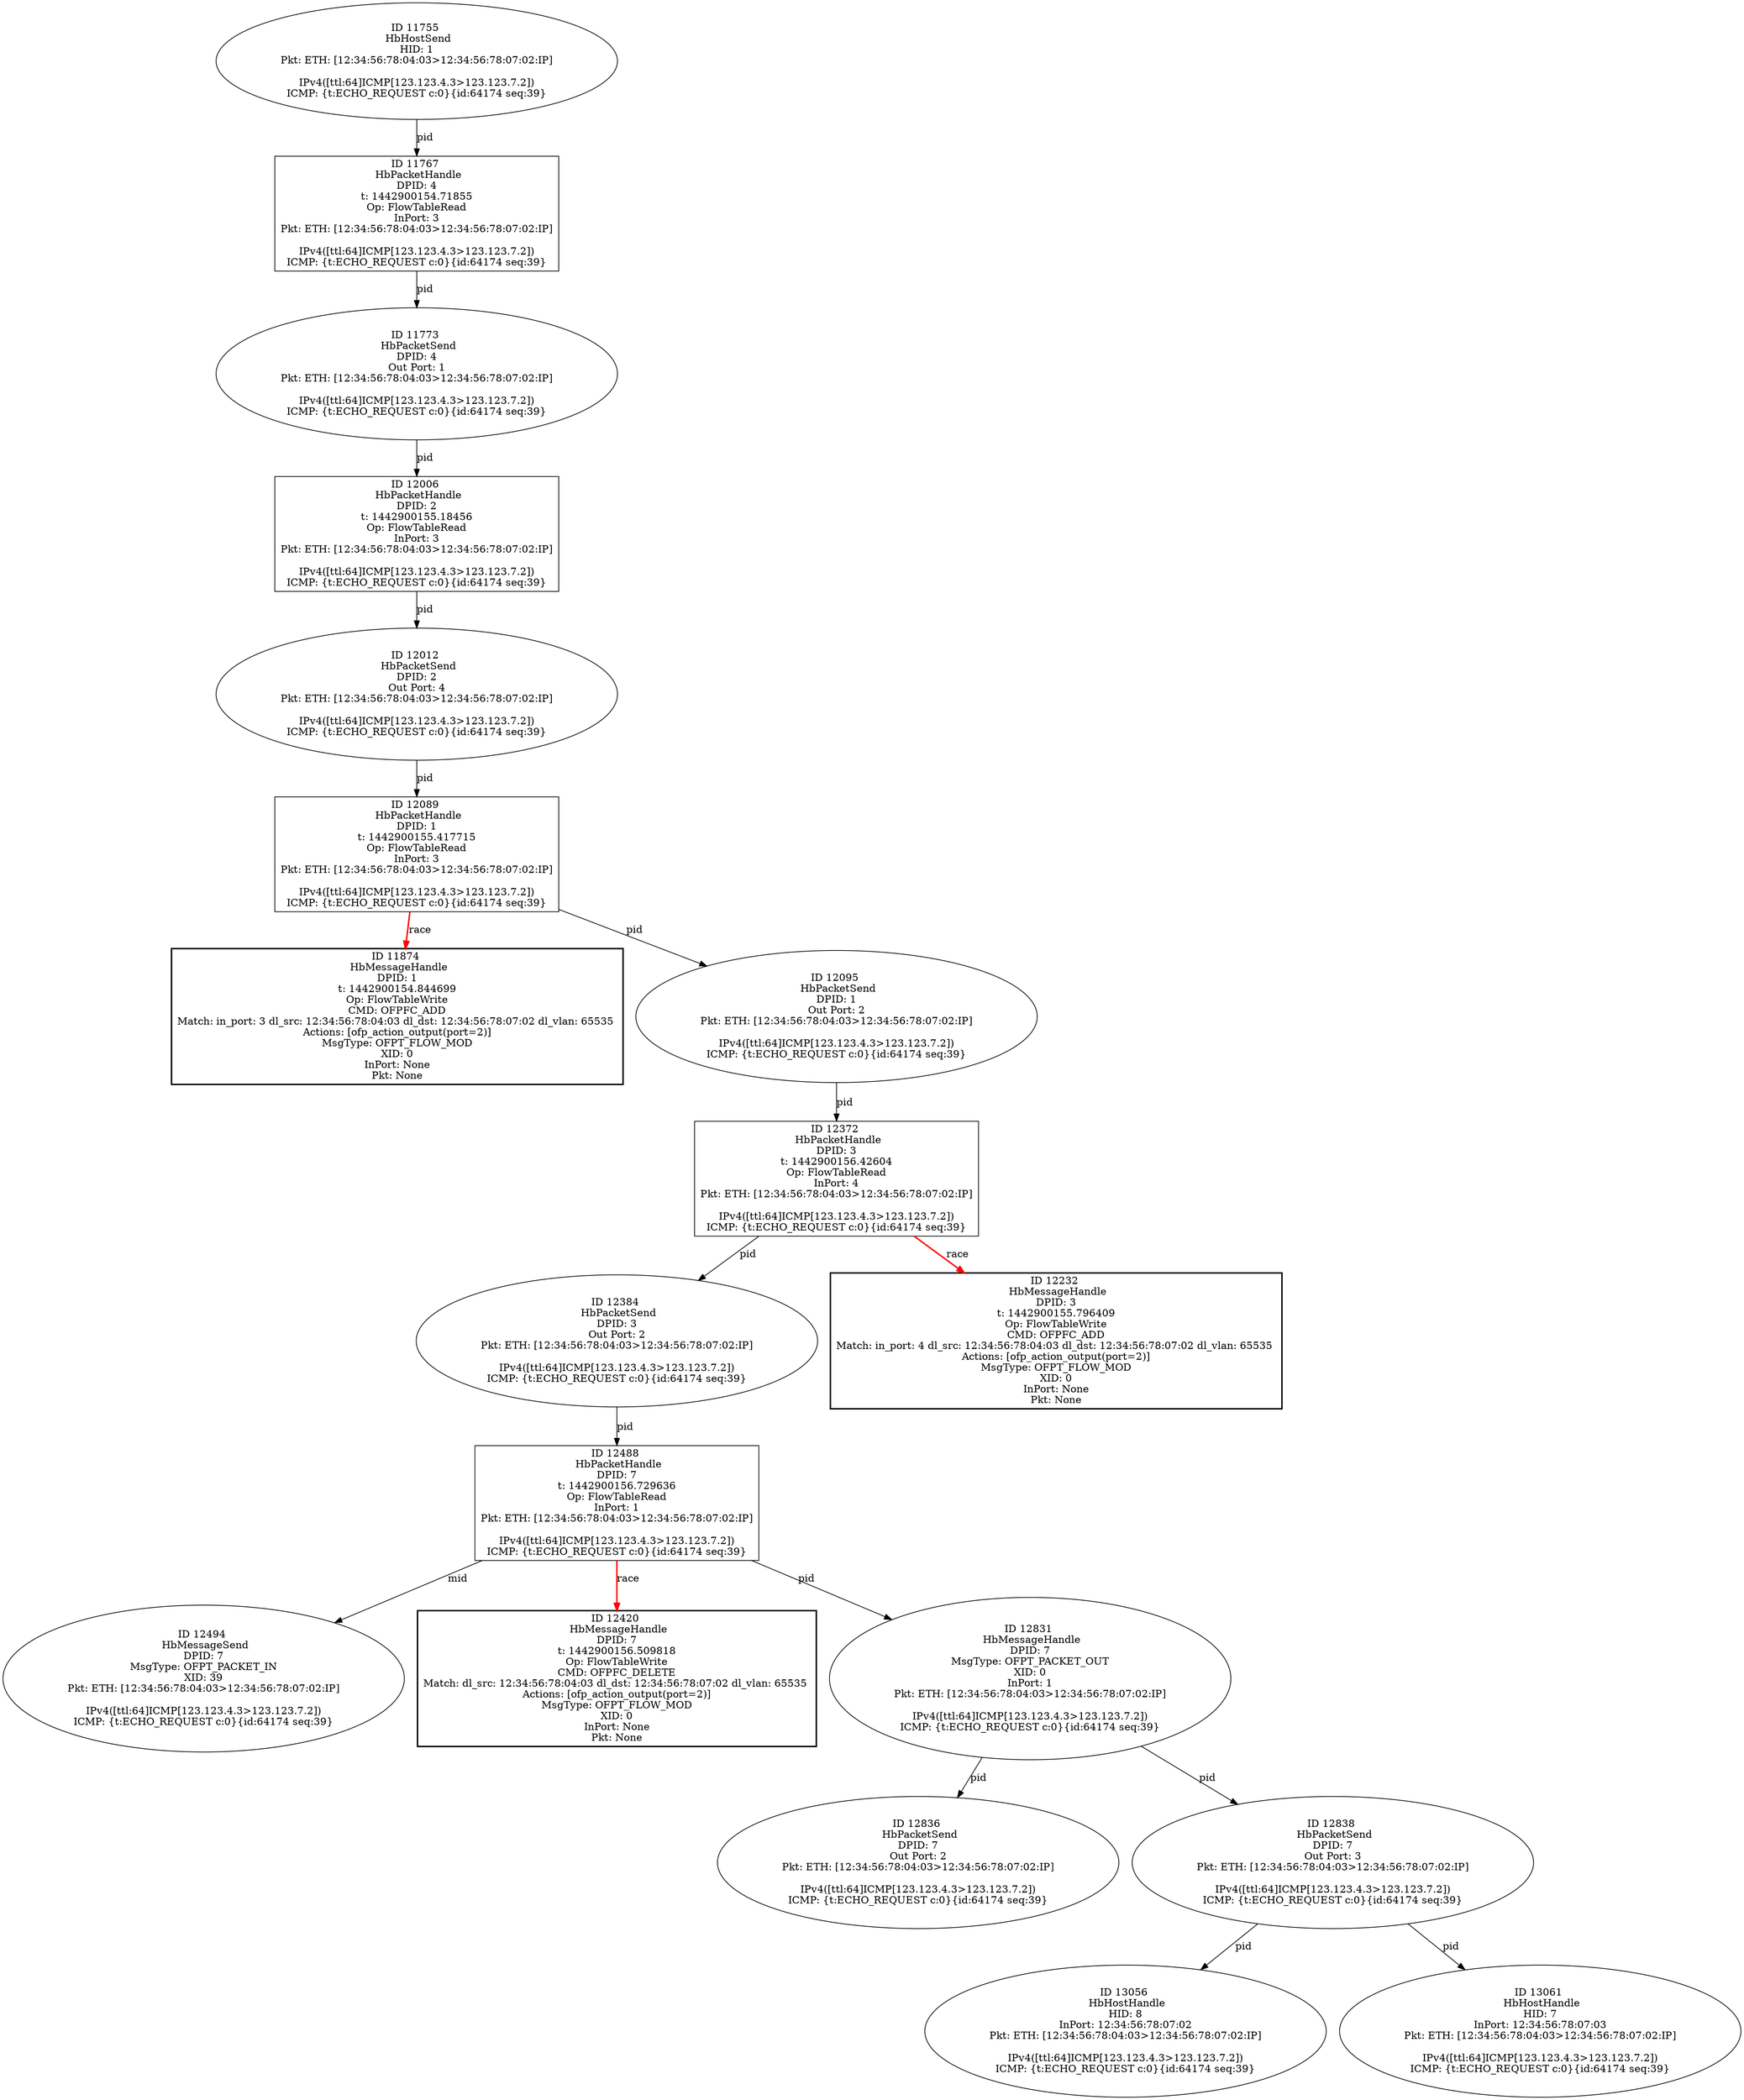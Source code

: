 strict digraph G {
12384 [shape=oval, event=<hb_events.HbPacketSend object at 0x10a916450>, label="ID 12384 
 HbPacketSend
DPID: 3
Out Port: 2
Pkt: ETH: [12:34:56:78:04:03>12:34:56:78:07:02:IP]

IPv4([ttl:64]ICMP[123.123.4.3>123.123.7.2])
ICMP: {t:ECHO_REQUEST c:0}{id:64174 seq:39}"];
13056 [shape=oval, event=<hb_events.HbHostHandle object at 0x10aca2c50>, label="ID 13056 
 HbHostHandle
HID: 8
InPort: 12:34:56:78:07:02
Pkt: ETH: [12:34:56:78:04:03>12:34:56:78:07:02:IP]

IPv4([ttl:64]ICMP[123.123.4.3>123.123.7.2])
ICMP: {t:ECHO_REQUEST c:0}{id:64174 seq:39}"];
11874 [shape=box, style=bold, event=<hb_events.HbMessageHandle object at 0x10a620c50>, label="ID 11874 
 HbMessageHandle
DPID: 1
t: 1442900154.844699
Op: FlowTableWrite
CMD: OFPFC_ADD
Match: in_port: 3 dl_src: 12:34:56:78:04:03 dl_dst: 12:34:56:78:07:02 dl_vlan: 65535 
Actions: [ofp_action_output(port=2)]
MsgType: OFPT_FLOW_MOD
XID: 0
InPort: None
Pkt: None"];
12836 [shape=oval, event=<hb_events.HbPacketSend object at 0x10abaefd0>, label="ID 12836 
 HbPacketSend
DPID: 7
Out Port: 2
Pkt: ETH: [12:34:56:78:04:03>12:34:56:78:07:02:IP]

IPv4([ttl:64]ICMP[123.123.4.3>123.123.7.2])
ICMP: {t:ECHO_REQUEST c:0}{id:64174 seq:39}"];
12838 [shape=oval, event=<hb_events.HbPacketSend object at 0x10ab2b250>, label="ID 12838 
 HbPacketSend
DPID: 7
Out Port: 3
Pkt: ETH: [12:34:56:78:04:03>12:34:56:78:07:02:IP]

IPv4([ttl:64]ICMP[123.123.4.3>123.123.7.2])
ICMP: {t:ECHO_REQUEST c:0}{id:64174 seq:39}"];
12006 [shape=box, event=<hb_events.HbPacketHandle object at 0x10a6b0090>, label="ID 12006 
 HbPacketHandle
DPID: 2
t: 1442900155.18456
Op: FlowTableRead
InPort: 3
Pkt: ETH: [12:34:56:78:04:03>12:34:56:78:07:02:IP]

IPv4([ttl:64]ICMP[123.123.4.3>123.123.7.2])
ICMP: {t:ECHO_REQUEST c:0}{id:64174 seq:39}"];
12488 [shape=box, event=<hb_events.HbPacketHandle object at 0x10a9b21d0>, label="ID 12488 
 HbPacketHandle
DPID: 7
t: 1442900156.729636
Op: FlowTableRead
InPort: 1
Pkt: ETH: [12:34:56:78:04:03>12:34:56:78:07:02:IP]

IPv4([ttl:64]ICMP[123.123.4.3>123.123.7.2])
ICMP: {t:ECHO_REQUEST c:0}{id:64174 seq:39}"];
11755 [shape=oval, event=<hb_events.HbHostSend object at 0x10a59a9d0>, label="ID 11755 
 HbHostSend
HID: 1
Pkt: ETH: [12:34:56:78:04:03>12:34:56:78:07:02:IP]

IPv4([ttl:64]ICMP[123.123.4.3>123.123.7.2])
ICMP: {t:ECHO_REQUEST c:0}{id:64174 seq:39}"];
12012 [shape=oval, event=<hb_events.HbPacketSend object at 0x10a6b0590>, label="ID 12012 
 HbPacketSend
DPID: 2
Out Port: 4
Pkt: ETH: [12:34:56:78:04:03>12:34:56:78:07:02:IP]

IPv4([ttl:64]ICMP[123.123.4.3>123.123.7.2])
ICMP: {t:ECHO_REQUEST c:0}{id:64174 seq:39}"];
12494 [shape=oval, event=<hb_events.HbMessageSend object at 0x10a9b26d0>, label="ID 12494 
 HbMessageSend
DPID: 7
MsgType: OFPT_PACKET_IN
XID: 39
Pkt: ETH: [12:34:56:78:04:03>12:34:56:78:07:02:IP]

IPv4([ttl:64]ICMP[123.123.4.3>123.123.7.2])
ICMP: {t:ECHO_REQUEST c:0}{id:64174 seq:39}"];
12232 [shape=box, style=bold, event=<hb_events.HbMessageHandle object at 0x10a81b250>, label="ID 12232 
 HbMessageHandle
DPID: 3
t: 1442900155.796409
Op: FlowTableWrite
CMD: OFPFC_ADD
Match: in_port: 4 dl_src: 12:34:56:78:04:03 dl_dst: 12:34:56:78:07:02 dl_vlan: 65535 
Actions: [ofp_action_output(port=2)]
MsgType: OFPT_FLOW_MOD
XID: 0
InPort: None
Pkt: None"];
13061 [shape=oval, event=<hb_events.HbHostHandle object at 0x10acb8450>, label="ID 13061 
 HbHostHandle
HID: 7
InPort: 12:34:56:78:07:03
Pkt: ETH: [12:34:56:78:04:03>12:34:56:78:07:02:IP]

IPv4([ttl:64]ICMP[123.123.4.3>123.123.7.2])
ICMP: {t:ECHO_REQUEST c:0}{id:64174 seq:39}"];
12372 [shape=box, event=<hb_events.HbPacketHandle object at 0x10a903050>, label="ID 12372 
 HbPacketHandle
DPID: 3
t: 1442900156.42604
Op: FlowTableRead
InPort: 4
Pkt: ETH: [12:34:56:78:04:03>12:34:56:78:07:02:IP]

IPv4([ttl:64]ICMP[123.123.4.3>123.123.7.2])
ICMP: {t:ECHO_REQUEST c:0}{id:64174 seq:39}"];
11767 [shape=box, event=<hb_events.HbPacketHandle object at 0x10a5c1490>, label="ID 11767 
 HbPacketHandle
DPID: 4
t: 1442900154.71855
Op: FlowTableRead
InPort: 3
Pkt: ETH: [12:34:56:78:04:03>12:34:56:78:07:02:IP]

IPv4([ttl:64]ICMP[123.123.4.3>123.123.7.2])
ICMP: {t:ECHO_REQUEST c:0}{id:64174 seq:39}"];
12089 [shape=box, event=<hb_events.HbPacketHandle object at 0x10a7405d0>, label="ID 12089 
 HbPacketHandle
DPID: 1
t: 1442900155.417715
Op: FlowTableRead
InPort: 3
Pkt: ETH: [12:34:56:78:04:03>12:34:56:78:07:02:IP]

IPv4([ttl:64]ICMP[123.123.4.3>123.123.7.2])
ICMP: {t:ECHO_REQUEST c:0}{id:64174 seq:39}"];
12420 [shape=box, style=bold, event=<hb_events.HbMessageHandle object at 0x10a984f10>, label="ID 12420 
 HbMessageHandle
DPID: 7
t: 1442900156.509818
Op: FlowTableWrite
CMD: OFPFC_DELETE
Match: dl_src: 12:34:56:78:04:03 dl_dst: 12:34:56:78:07:02 dl_vlan: 65535 
Actions: [ofp_action_output(port=2)]
MsgType: OFPT_FLOW_MOD
XID: 0
InPort: None
Pkt: None"];
12831 [shape=oval, event=<hb_events.HbMessageHandle object at 0x10abaead0>, label="ID 12831 
 HbMessageHandle
DPID: 7
MsgType: OFPT_PACKET_OUT
XID: 0
InPort: 1
Pkt: ETH: [12:34:56:78:04:03>12:34:56:78:07:02:IP]

IPv4([ttl:64]ICMP[123.123.4.3>123.123.7.2])
ICMP: {t:ECHO_REQUEST c:0}{id:64174 seq:39}"];
11773 [shape=oval, event=<hb_events.HbPacketSend object at 0x10a5db310>, label="ID 11773 
 HbPacketSend
DPID: 4
Out Port: 1
Pkt: ETH: [12:34:56:78:04:03>12:34:56:78:07:02:IP]

IPv4([ttl:64]ICMP[123.123.4.3>123.123.7.2])
ICMP: {t:ECHO_REQUEST c:0}{id:64174 seq:39}"];
12095 [shape=oval, event=<hb_events.HbPacketSend object at 0x10a7407d0>, label="ID 12095 
 HbPacketSend
DPID: 1
Out Port: 2
Pkt: ETH: [12:34:56:78:04:03>12:34:56:78:07:02:IP]

IPv4([ttl:64]ICMP[123.123.4.3>123.123.7.2])
ICMP: {t:ECHO_REQUEST c:0}{id:64174 seq:39}"];
12384 -> 12488  [rel=pid, label=pid];
12838 -> 13056  [rel=pid, label=pid];
12838 -> 13061  [rel=pid, label=pid];
12006 -> 12012  [rel=pid, label=pid];
12488 -> 12420  [harmful=True, color=red, style=bold, rel=race, label=race];
12488 -> 12494  [rel=mid, label=mid];
12488 -> 12831  [rel=pid, label=pid];
11755 -> 11767  [rel=pid, label=pid];
12012 -> 12089  [rel=pid, label=pid];
12095 -> 12372  [rel=pid, label=pid];
12372 -> 12384  [rel=pid, label=pid];
12372 -> 12232  [harmful=True, color=red, style=bold, rel=race, label=race];
11767 -> 11773  [rel=pid, label=pid];
12089 -> 11874  [harmful=True, color=red, style=bold, rel=race, label=race];
12089 -> 12095  [rel=pid, label=pid];
12831 -> 12836  [rel=pid, label=pid];
12831 -> 12838  [rel=pid, label=pid];
11773 -> 12006  [rel=pid, label=pid];
}
